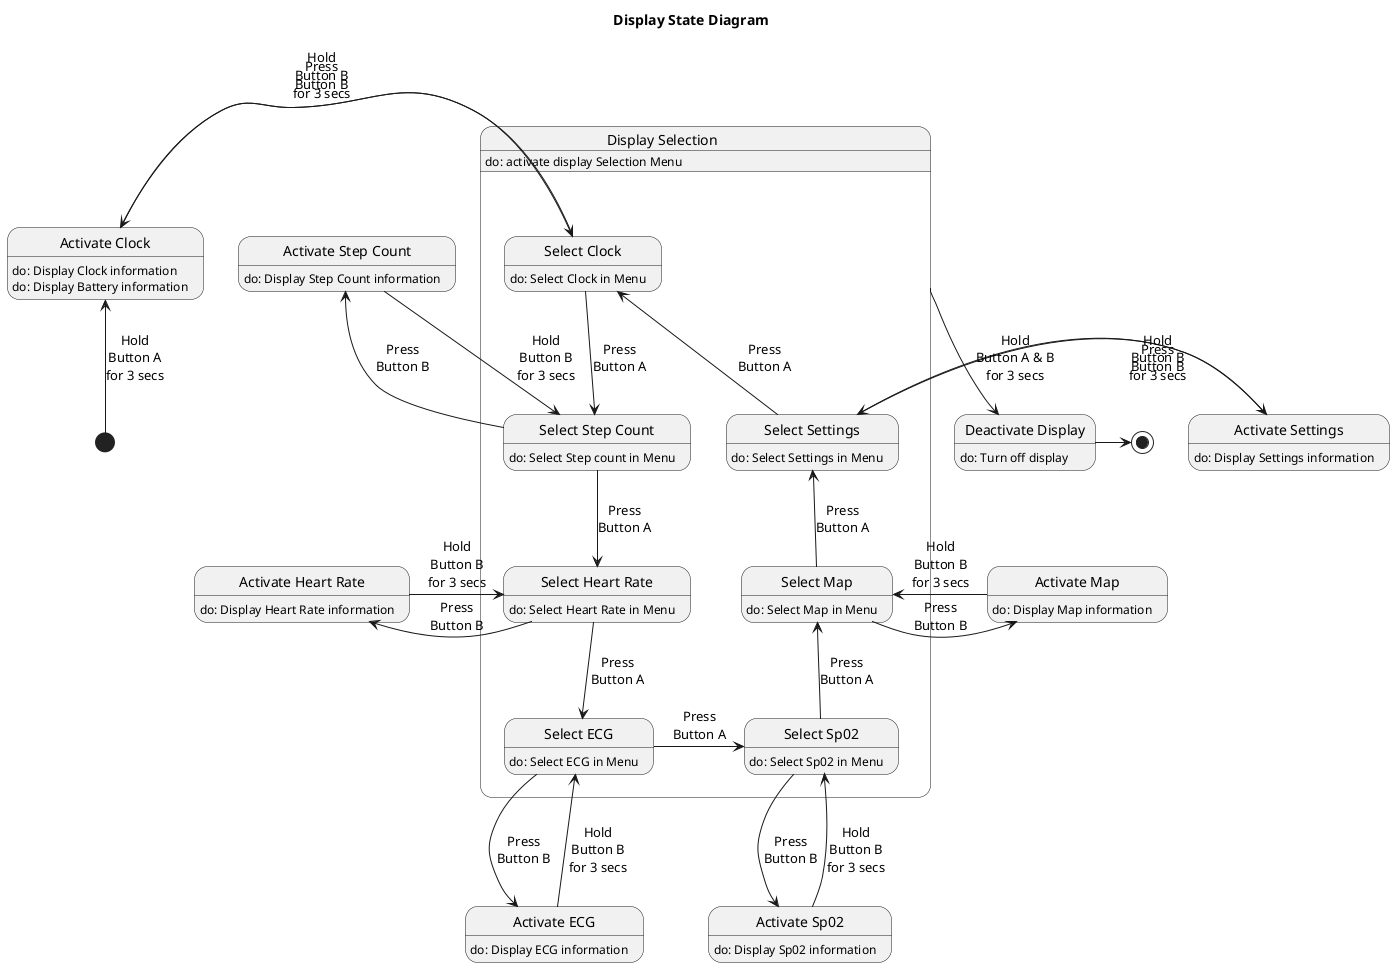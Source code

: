 @startuml

skinparam shadowing false

title Display State Diagram

state "Activate Clock" as Ac : do: Display Clock information\ndo: Display Battery information 
state "Activate Step Count" as Asc : do: Display Step Count information
state "Activate Heart Rate" as Ahr : do: Display Heart Rate information
state "Activate ECG" as Aecg : do: Display ECG information
state "Activate Sp02" as Asp : do: Display Sp02 information
state "Activate Map" as Am : do: Display Map information
state "Activate Settings" as As : do: Display Settings information
state "Deactivate Display" as Dd : do: Turn off display

state "Display Selection" as Dms{

    state "Select Clock" as Sc : do: Select Clock in Menu
    state "Select Step Count" as Ssc : do: Select Step count in Menu
    state "Select Heart Rate" as Shr : do: Select Heart Rate in Menu
    state "Select ECG" as Secg : do: Select ECG in Menu
    state "Select Sp02" as Ssp : do: Select Sp02 in Menu
    state "Select Map" as Sm : do: Select Map in Menu
    state "Select Settings" as Ss : do: Select Settings in Menu

    Sc -down-> Ssc : Press\nButton A
    Ssc -down-> Shr : Press\nButton A
    Shr -down-> Secg : Press\nButton A
    Secg -right-> Ssp : Press\nButton A
    Ssp -up-> Sm : Press\nButton A
    Sm -up-> Ss : Press\nButton A
    Ss -up-> Sc : Press\nButton A

}

Dms : do: activate display Selection Menu

Sc -right-> Ac : Press\nButton B
Ssc -up-> Asc : Press\nButton B
Shr -left-> Ahr : Press\nButton B
Secg -down-> Aecg : Press\nButton B
Ssp -down-> Asp : Press\nButton B
Sm -right-> Am : Press\nButton B
Ss -right-> As : Press\nButton B

[*] -up-> Ac : Hold\nButton A\nfor 3 secs
Ac -left-> Sc : Hold\nButton B\nfor 3 secs
Asc -down-> Ssc : Hold\nButton B\nfor 3 secs
Ahr -right-> Shr : Hold\nButton B\nfor 3 secs
Aecg -up-> Secg : Hold\nButton B\nfor 3 secs
Asp -up-> Ssp : Hold\nButton B\nfor 3 secs
Am -left-> Sm : Hold\nButton B\nfor 3 secs
As -left-> Ss : Hold\nButton B\nfor 3 secs

Dms --> Dd : Hold\nButton A & B\nfor 3 secs
Dd -> [*]

@enduml
